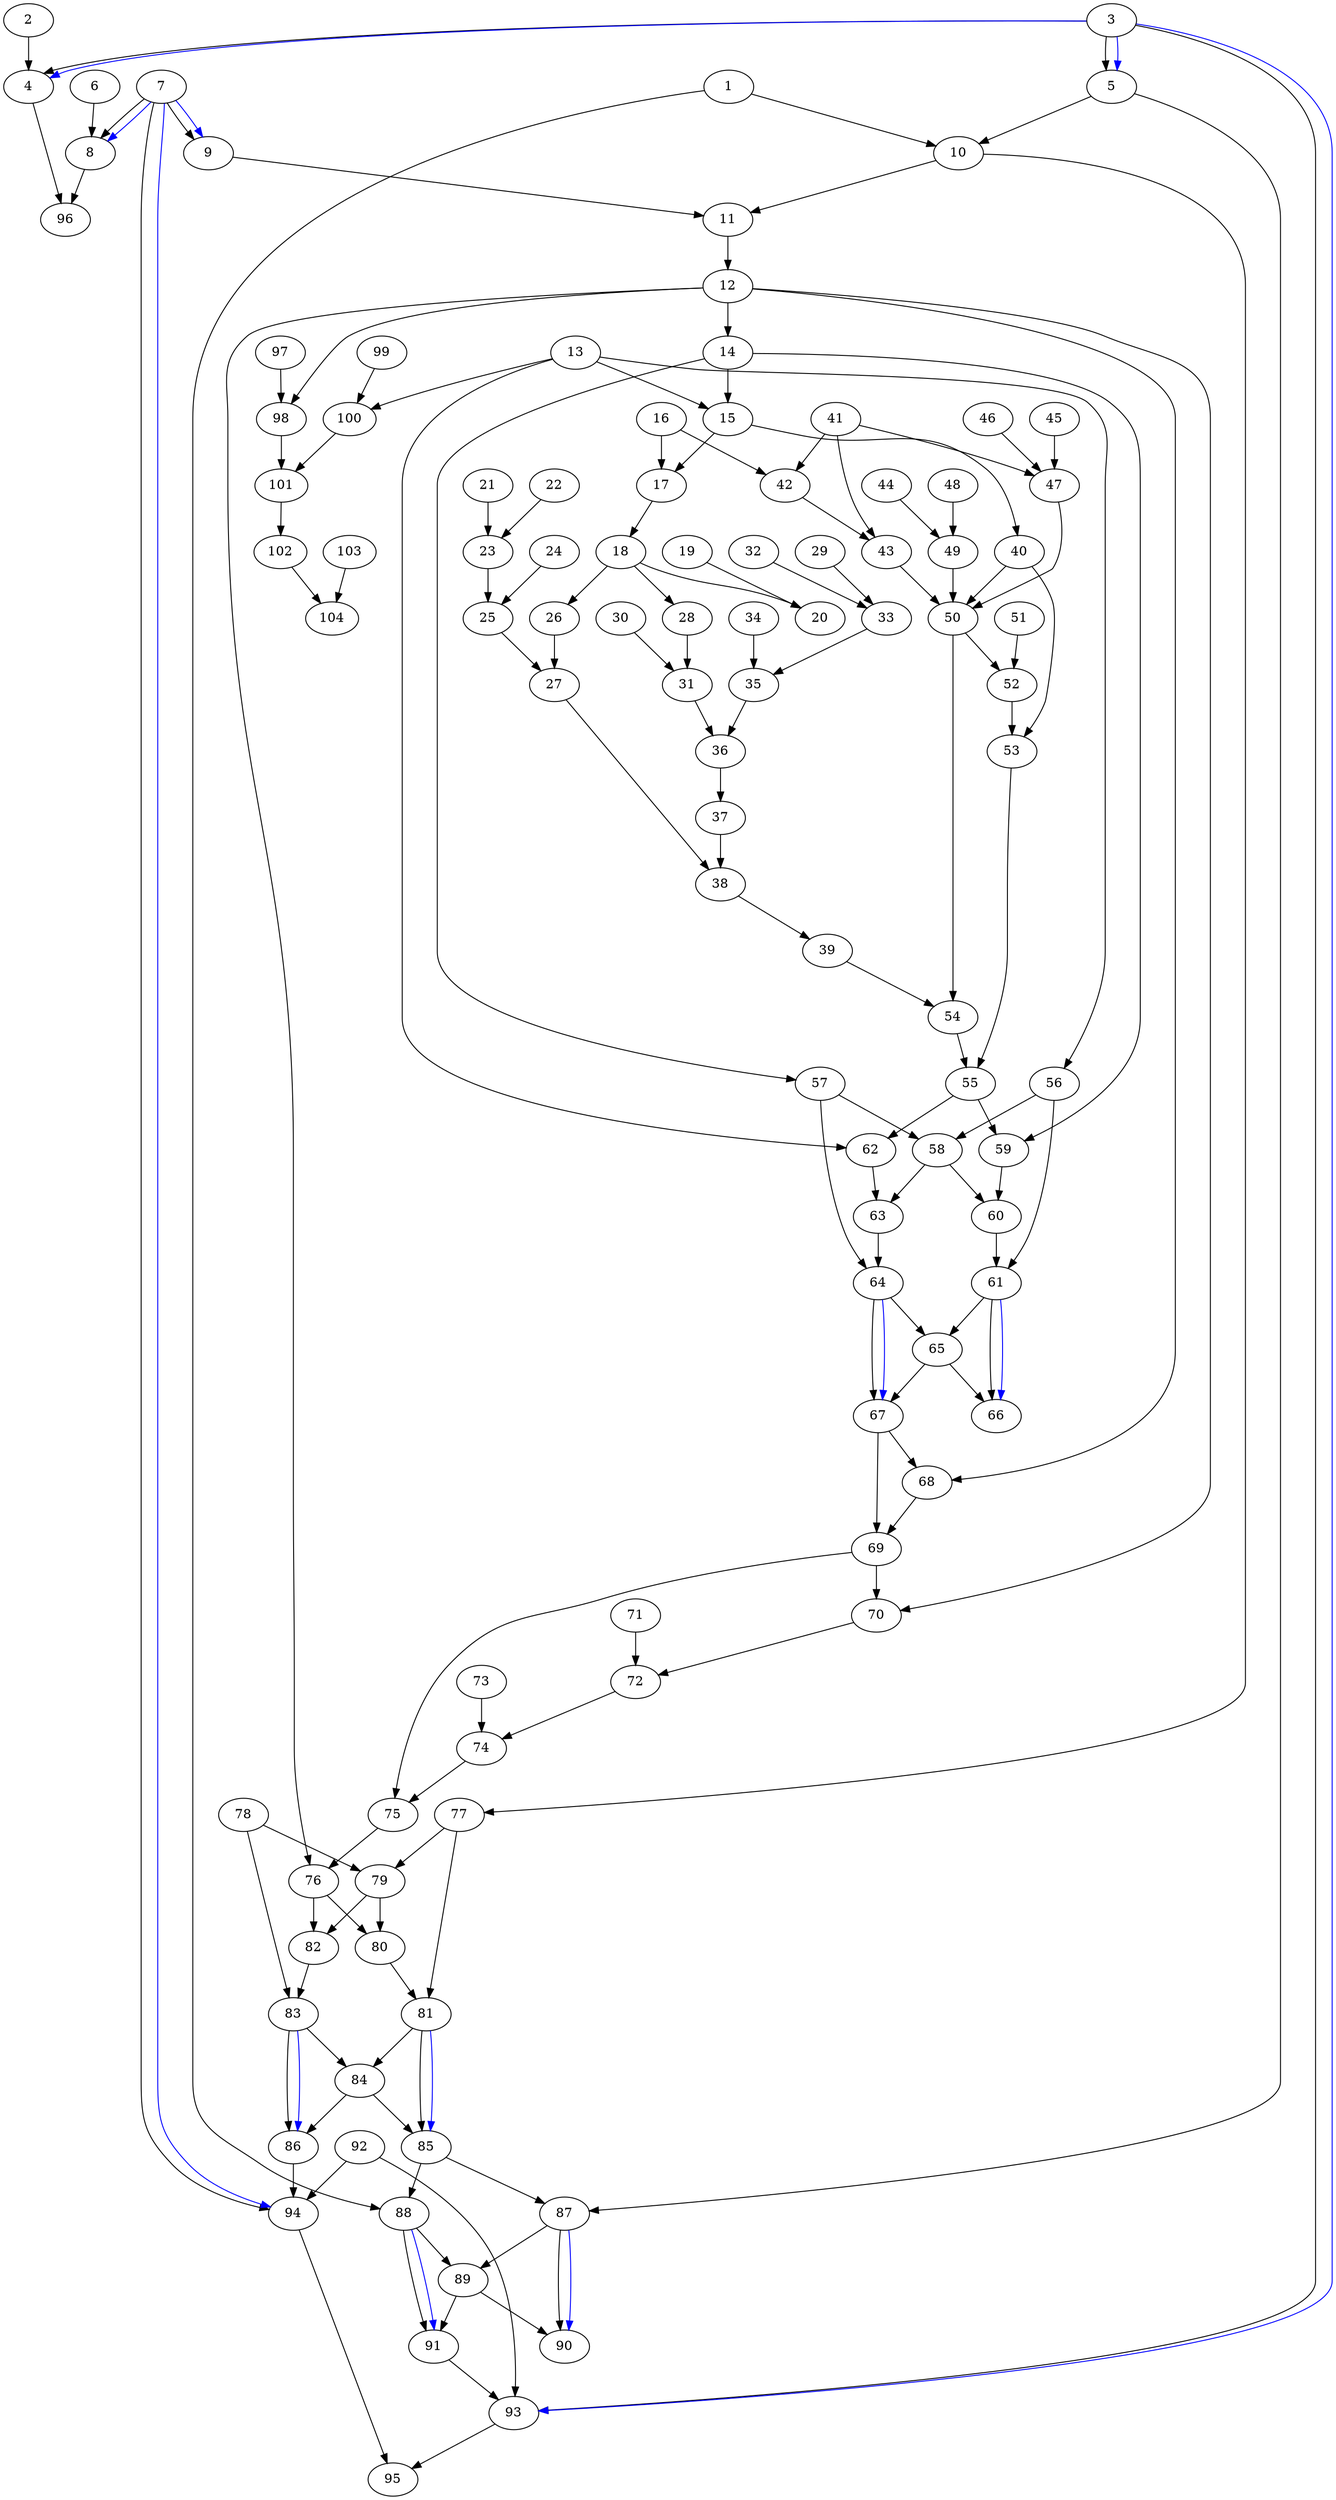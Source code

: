 digraph {
  3->4;
  2->4;
  3->4[color=blue];
  3->5;
  3->5[color=blue];
  7->8;
  6->8;
  7->8[color=blue];
  7->9;
  7->9[color=blue];
  1->10;
  5->10;
  10->11;
  9->11;
  11->12;
  12->14;
  13->15;
  14->15;
  15->17;
  16->17;
  17->18;
  18->20;
  19->20;
  21->23;
  22->23;
  23->25;
  24->25;
  18->26;
  25->27;
  26->27;
  18->28;
  28->31;
  30->31;
  29->33;
  32->33;
  33->35;
  34->35;
  31->36;
  35->36;
  36->37;
  27->38;
  37->38;
  38->39;
  15->40;
  16->42;
  41->42;
  42->43;
  41->43;
  45->47;
  41->47;
  46->47;
  44->49;
  48->49;
  47->50;
  43->50;
  40->50;
  49->50;
  50->52;
  51->52;
  40->53;
  52->53;
  39->54;
  50->54;
  54->55;
  53->55;
  13->56;
  14->57;
  56->58;
  57->58;
  55->59;
  14->59;
  59->60;
  58->60;
  60->61;
  56->61;
  13->62;
  55->62;
  62->63;
  58->63;
  63->64;
  57->64;
  61->65;
  64->65;
  61->66;
  65->66;
  61->66[color=blue];
  64->67;
  65->67;
  64->67[color=blue];
  12->68;
  67->68;
  67->69;
  68->69;
  69->70;
  12->70;
  70->72;
  71->72;
  72->74;
  73->74;
  69->75;
  74->75;
  75->76;
  12->76;
  10->77;
  77->79;
  78->79;
  76->80;
  79->80;
  80->81;
  77->81;
  76->82;
  79->82;
  82->83;
  78->83;
  81->84;
  83->84;
  81->85;
  84->85;
  81->85[color=blue];
  83->86;
  84->86;
  83->86[color=blue];
  85->87;
  5->87;
  1->88;
  85->88;
  87->89;
  88->89;
  87->90;
  89->90;
  87->90[color=blue];
  88->91;
  89->91;
  88->91[color=blue];
  3->93;
  92->93;
  91->93;
  3->93[color=blue];
  7->94;
  92->94;
  86->94;
  7->94[color=blue];
  93->95;
  94->95;
  4->96;
  8->96;
  12->98;
  97->98;
  13->100;
  99->100;
  98->101;
  100->101;
  101->102;
  102->104;
  103->104;
}
